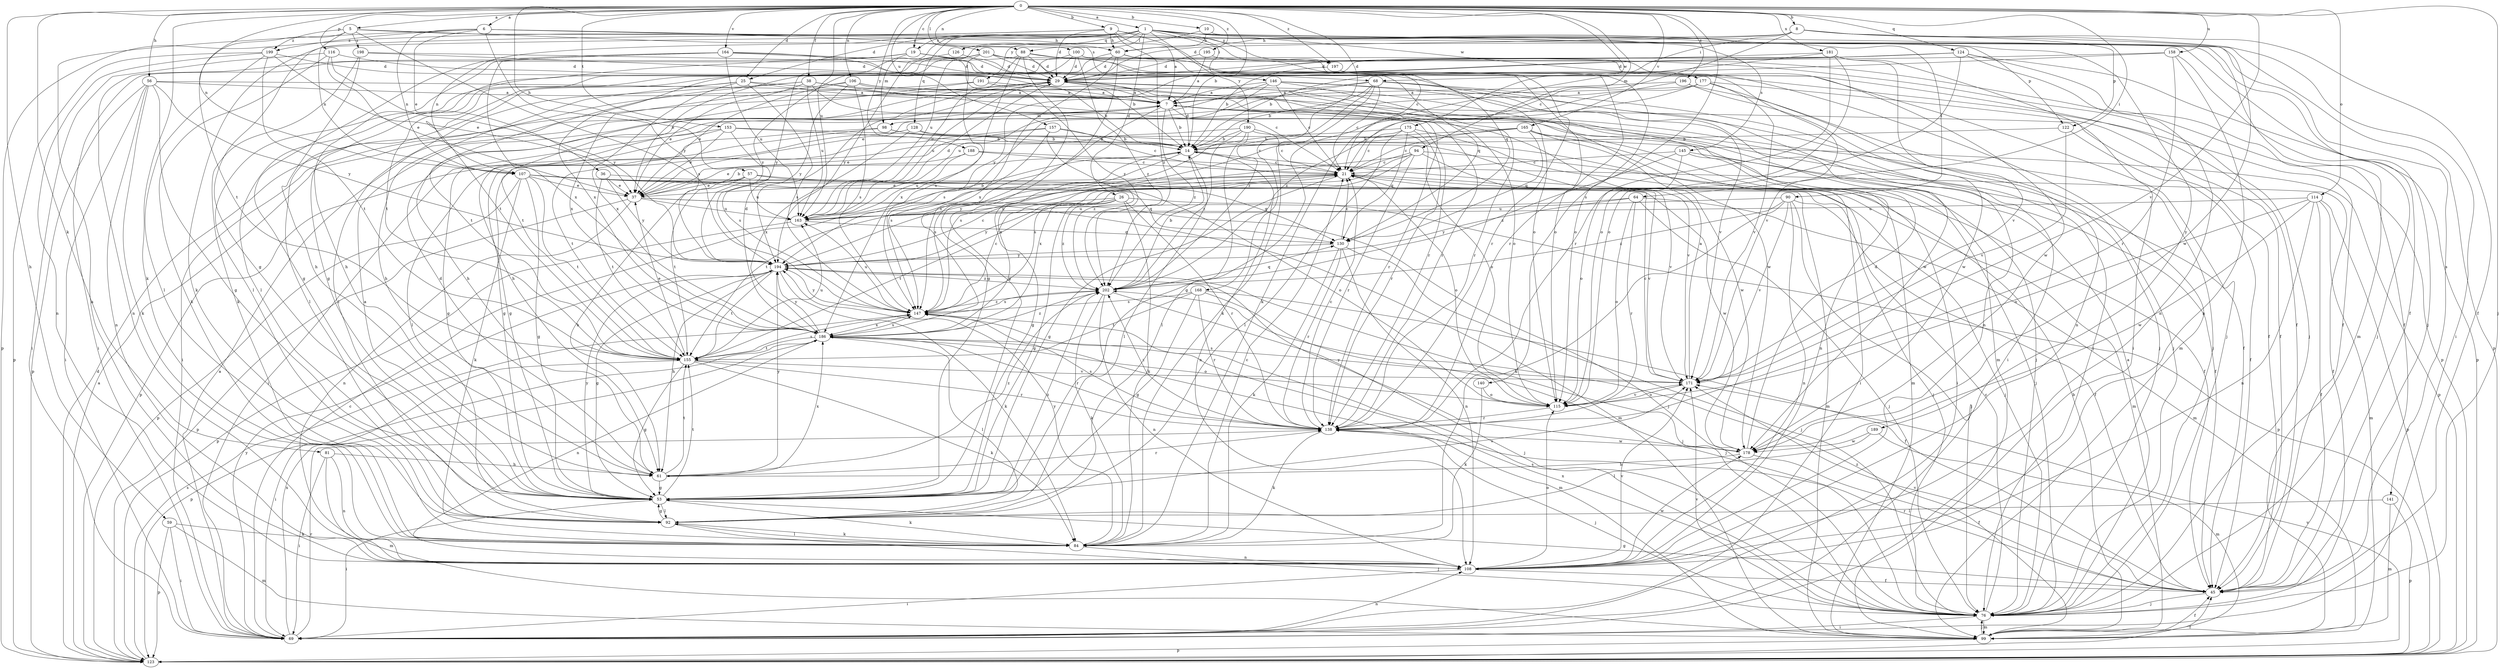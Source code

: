 strict digraph  {
0;
1;
5;
6;
7;
8;
9;
10;
14;
19;
21;
25;
26;
29;
36;
37;
38;
45;
53;
56;
57;
59;
60;
61;
64;
68;
69;
76;
81;
84;
88;
90;
92;
94;
98;
99;
100;
106;
107;
108;
114;
115;
116;
122;
123;
124;
126;
128;
130;
138;
140;
141;
145;
146;
147;
153;
155;
157;
158;
163;
164;
165;
168;
171;
175;
177;
178;
181;
186;
188;
189;
190;
191;
194;
195;
196;
197;
198;
199;
201;
202;
0 -> 1  [label=a];
0 -> 5  [label=a];
0 -> 6  [label=a];
0 -> 8  [label=b];
0 -> 9  [label=b];
0 -> 10  [label=b];
0 -> 14  [label=b];
0 -> 19  [label=c];
0 -> 25  [label=d];
0 -> 38  [label=f];
0 -> 56  [label=h];
0 -> 57  [label=h];
0 -> 59  [label=h];
0 -> 64  [label=i];
0 -> 76  [label=j];
0 -> 81  [label=k];
0 -> 84  [label=k];
0 -> 88  [label=l];
0 -> 94  [label=m];
0 -> 100  [label=n];
0 -> 106  [label=n];
0 -> 107  [label=n];
0 -> 114  [label=o];
0 -> 116  [label=p];
0 -> 124  [label=q];
0 -> 140  [label=s];
0 -> 153  [label=t];
0 -> 157  [label=u];
0 -> 158  [label=u];
0 -> 163  [label=u];
0 -> 164  [label=v];
0 -> 165  [label=v];
0 -> 168  [label=v];
0 -> 171  [label=v];
0 -> 175  [label=w];
0 -> 181  [label=x];
0 -> 188  [label=y];
0 -> 195  [label=z];
0 -> 196  [label=z];
0 -> 197  [label=z];
1 -> 19  [label=c];
1 -> 25  [label=d];
1 -> 26  [label=d];
1 -> 68  [label=i];
1 -> 84  [label=k];
1 -> 88  [label=l];
1 -> 90  [label=l];
1 -> 98  [label=m];
1 -> 107  [label=n];
1 -> 122  [label=p];
1 -> 126  [label=q];
1 -> 128  [label=q];
1 -> 130  [label=q];
1 -> 141  [label=s];
1 -> 145  [label=s];
1 -> 177  [label=w];
1 -> 189  [label=y];
1 -> 190  [label=y];
1 -> 191  [label=y];
1 -> 197  [label=z];
5 -> 76  [label=j];
5 -> 107  [label=n];
5 -> 146  [label=s];
5 -> 147  [label=s];
5 -> 155  [label=t];
5 -> 198  [label=z];
5 -> 199  [label=z];
6 -> 36  [label=e];
6 -> 45  [label=f];
6 -> 60  [label=h];
6 -> 107  [label=n];
6 -> 108  [label=n];
6 -> 194  [label=y];
6 -> 199  [label=z];
6 -> 201  [label=z];
7 -> 14  [label=b];
7 -> 45  [label=f];
7 -> 76  [label=j];
7 -> 98  [label=m];
7 -> 138  [label=r];
7 -> 147  [label=s];
7 -> 202  [label=z];
8 -> 21  [label=c];
8 -> 29  [label=d];
8 -> 45  [label=f];
8 -> 60  [label=h];
8 -> 68  [label=i];
8 -> 69  [label=i];
8 -> 122  [label=p];
8 -> 178  [label=w];
9 -> 7  [label=a];
9 -> 21  [label=c];
9 -> 29  [label=d];
9 -> 53  [label=g];
9 -> 60  [label=h];
9 -> 99  [label=m];
9 -> 123  [label=p];
9 -> 202  [label=z];
10 -> 60  [label=h];
10 -> 123  [label=p];
10 -> 163  [label=u];
14 -> 21  [label=c];
14 -> 29  [label=d];
14 -> 53  [label=g];
14 -> 92  [label=l];
14 -> 108  [label=n];
14 -> 147  [label=s];
19 -> 29  [label=d];
19 -> 45  [label=f];
19 -> 92  [label=l];
19 -> 108  [label=n];
19 -> 194  [label=y];
19 -> 202  [label=z];
21 -> 37  [label=e];
21 -> 53  [label=g];
21 -> 99  [label=m];
21 -> 115  [label=o];
21 -> 155  [label=t];
21 -> 171  [label=v];
25 -> 7  [label=a];
25 -> 61  [label=h];
25 -> 76  [label=j];
25 -> 92  [label=l];
25 -> 147  [label=s];
25 -> 186  [label=x];
26 -> 53  [label=g];
26 -> 84  [label=k];
26 -> 123  [label=p];
26 -> 138  [label=r];
26 -> 155  [label=t];
26 -> 163  [label=u];
26 -> 194  [label=y];
26 -> 202  [label=z];
29 -> 7  [label=a];
29 -> 115  [label=o];
29 -> 138  [label=r];
29 -> 155  [label=t];
29 -> 163  [label=u];
29 -> 178  [label=w];
36 -> 37  [label=e];
36 -> 155  [label=t];
36 -> 178  [label=w];
36 -> 194  [label=y];
37 -> 14  [label=b];
37 -> 76  [label=j];
37 -> 99  [label=m];
37 -> 108  [label=n];
37 -> 123  [label=p];
37 -> 163  [label=u];
38 -> 7  [label=a];
38 -> 21  [label=c];
38 -> 37  [label=e];
38 -> 92  [label=l];
38 -> 138  [label=r];
38 -> 155  [label=t];
38 -> 163  [label=u];
45 -> 53  [label=g];
45 -> 76  [label=j];
45 -> 138  [label=r];
45 -> 171  [label=v];
53 -> 7  [label=a];
53 -> 69  [label=i];
53 -> 84  [label=k];
53 -> 92  [label=l];
53 -> 155  [label=t];
53 -> 171  [label=v];
53 -> 194  [label=y];
53 -> 202  [label=z];
56 -> 7  [label=a];
56 -> 45  [label=f];
56 -> 53  [label=g];
56 -> 69  [label=i];
56 -> 84  [label=k];
56 -> 108  [label=n];
56 -> 123  [label=p];
56 -> 194  [label=y];
57 -> 37  [label=e];
57 -> 61  [label=h];
57 -> 76  [label=j];
57 -> 130  [label=q];
57 -> 155  [label=t];
57 -> 163  [label=u];
59 -> 69  [label=i];
59 -> 84  [label=k];
59 -> 99  [label=m];
59 -> 123  [label=p];
60 -> 29  [label=d];
60 -> 53  [label=g];
60 -> 123  [label=p];
60 -> 138  [label=r];
60 -> 155  [label=t];
60 -> 186  [label=x];
61 -> 29  [label=d];
61 -> 53  [label=g];
61 -> 138  [label=r];
61 -> 155  [label=t];
61 -> 186  [label=x];
61 -> 194  [label=y];
61 -> 202  [label=z];
64 -> 76  [label=j];
64 -> 99  [label=m];
64 -> 115  [label=o];
64 -> 138  [label=r];
64 -> 163  [label=u];
64 -> 194  [label=y];
68 -> 7  [label=a];
68 -> 14  [label=b];
68 -> 21  [label=c];
68 -> 61  [label=h];
68 -> 69  [label=i];
68 -> 84  [label=k];
68 -> 108  [label=n];
68 -> 178  [label=w];
68 -> 202  [label=z];
69 -> 7  [label=a];
69 -> 21  [label=c];
69 -> 108  [label=n];
69 -> 138  [label=r];
69 -> 186  [label=x];
69 -> 194  [label=y];
76 -> 7  [label=a];
76 -> 21  [label=c];
76 -> 69  [label=i];
76 -> 99  [label=m];
76 -> 147  [label=s];
76 -> 171  [label=v];
76 -> 186  [label=x];
81 -> 61  [label=h];
81 -> 69  [label=i];
81 -> 99  [label=m];
81 -> 108  [label=n];
84 -> 21  [label=c];
84 -> 92  [label=l];
84 -> 108  [label=n];
84 -> 194  [label=y];
88 -> 29  [label=d];
88 -> 53  [label=g];
88 -> 69  [label=i];
88 -> 76  [label=j];
88 -> 115  [label=o];
88 -> 163  [label=u];
88 -> 186  [label=x];
90 -> 45  [label=f];
90 -> 76  [label=j];
90 -> 84  [label=k];
90 -> 108  [label=n];
90 -> 163  [label=u];
90 -> 171  [label=v];
90 -> 202  [label=z];
92 -> 53  [label=g];
92 -> 76  [label=j];
92 -> 84  [label=k];
94 -> 21  [label=c];
94 -> 45  [label=f];
94 -> 138  [label=r];
94 -> 147  [label=s];
94 -> 171  [label=v];
94 -> 186  [label=x];
94 -> 194  [label=y];
98 -> 14  [label=b];
98 -> 92  [label=l];
98 -> 99  [label=m];
98 -> 123  [label=p];
99 -> 14  [label=b];
99 -> 45  [label=f];
99 -> 76  [label=j];
99 -> 123  [label=p];
99 -> 202  [label=z];
100 -> 29  [label=d];
100 -> 76  [label=j];
100 -> 138  [label=r];
100 -> 155  [label=t];
100 -> 186  [label=x];
100 -> 202  [label=z];
106 -> 7  [label=a];
106 -> 37  [label=e];
106 -> 76  [label=j];
106 -> 99  [label=m];
106 -> 147  [label=s];
106 -> 186  [label=x];
106 -> 194  [label=y];
107 -> 37  [label=e];
107 -> 53  [label=g];
107 -> 76  [label=j];
107 -> 84  [label=k];
107 -> 99  [label=m];
107 -> 115  [label=o];
107 -> 123  [label=p];
107 -> 130  [label=q];
107 -> 155  [label=t];
108 -> 45  [label=f];
108 -> 69  [label=i];
108 -> 115  [label=o];
108 -> 171  [label=v];
108 -> 178  [label=w];
114 -> 45  [label=f];
114 -> 99  [label=m];
114 -> 108  [label=n];
114 -> 115  [label=o];
114 -> 123  [label=p];
114 -> 163  [label=u];
114 -> 178  [label=w];
115 -> 138  [label=r];
115 -> 171  [label=v];
116 -> 29  [label=d];
116 -> 37  [label=e];
116 -> 69  [label=i];
116 -> 84  [label=k];
116 -> 194  [label=y];
122 -> 14  [label=b];
122 -> 45  [label=f];
122 -> 171  [label=v];
123 -> 7  [label=a];
123 -> 29  [label=d];
123 -> 45  [label=f];
123 -> 147  [label=s];
123 -> 171  [label=v];
124 -> 29  [label=d];
124 -> 37  [label=e];
124 -> 45  [label=f];
124 -> 108  [label=n];
124 -> 115  [label=o];
124 -> 123  [label=p];
124 -> 194  [label=y];
126 -> 29  [label=d];
126 -> 194  [label=y];
128 -> 14  [label=b];
128 -> 53  [label=g];
128 -> 115  [label=o];
128 -> 186  [label=x];
130 -> 21  [label=c];
130 -> 76  [label=j];
130 -> 84  [label=k];
130 -> 108  [label=n];
130 -> 138  [label=r];
130 -> 194  [label=y];
138 -> 21  [label=c];
138 -> 76  [label=j];
138 -> 84  [label=k];
138 -> 147  [label=s];
138 -> 178  [label=w];
138 -> 202  [label=z];
140 -> 84  [label=k];
140 -> 115  [label=o];
141 -> 92  [label=l];
141 -> 99  [label=m];
141 -> 123  [label=p];
145 -> 21  [label=c];
145 -> 45  [label=f];
145 -> 76  [label=j];
145 -> 115  [label=o];
145 -> 202  [label=z];
146 -> 7  [label=a];
146 -> 21  [label=c];
146 -> 76  [label=j];
146 -> 138  [label=r];
146 -> 147  [label=s];
146 -> 163  [label=u];
146 -> 171  [label=v];
147 -> 21  [label=c];
147 -> 163  [label=u];
147 -> 186  [label=x];
147 -> 194  [label=y];
147 -> 202  [label=z];
153 -> 14  [label=b];
153 -> 37  [label=e];
153 -> 53  [label=g];
153 -> 69  [label=i];
153 -> 147  [label=s];
153 -> 171  [label=v];
155 -> 37  [label=e];
155 -> 53  [label=g];
155 -> 69  [label=i];
155 -> 84  [label=k];
155 -> 138  [label=r];
155 -> 147  [label=s];
155 -> 163  [label=u];
155 -> 171  [label=v];
157 -> 14  [label=b];
157 -> 21  [label=c];
157 -> 37  [label=e];
157 -> 53  [label=g];
157 -> 147  [label=s];
157 -> 202  [label=z];
158 -> 14  [label=b];
158 -> 29  [label=d];
158 -> 76  [label=j];
158 -> 108  [label=n];
158 -> 138  [label=r];
163 -> 14  [label=b];
163 -> 29  [label=d];
163 -> 123  [label=p];
163 -> 130  [label=q];
164 -> 14  [label=b];
164 -> 29  [label=d];
164 -> 53  [label=g];
164 -> 61  [label=h];
164 -> 115  [label=o];
164 -> 163  [label=u];
164 -> 186  [label=x];
165 -> 14  [label=b];
165 -> 21  [label=c];
165 -> 69  [label=i];
165 -> 108  [label=n];
165 -> 130  [label=q];
165 -> 178  [label=w];
165 -> 186  [label=x];
168 -> 45  [label=f];
168 -> 53  [label=g];
168 -> 76  [label=j];
168 -> 138  [label=r];
168 -> 147  [label=s];
168 -> 155  [label=t];
171 -> 7  [label=a];
171 -> 21  [label=c];
171 -> 115  [label=o];
171 -> 147  [label=s];
175 -> 14  [label=b];
175 -> 21  [label=c];
175 -> 69  [label=i];
175 -> 92  [label=l];
175 -> 130  [label=q];
175 -> 138  [label=r];
177 -> 7  [label=a];
177 -> 37  [label=e];
177 -> 45  [label=f];
177 -> 108  [label=n];
177 -> 171  [label=v];
177 -> 202  [label=z];
178 -> 29  [label=d];
178 -> 45  [label=f];
178 -> 61  [label=h];
178 -> 194  [label=y];
181 -> 29  [label=d];
181 -> 69  [label=i];
181 -> 84  [label=k];
181 -> 115  [label=o];
181 -> 138  [label=r];
181 -> 171  [label=v];
186 -> 29  [label=d];
186 -> 92  [label=l];
186 -> 99  [label=m];
186 -> 108  [label=n];
186 -> 115  [label=o];
186 -> 123  [label=p];
186 -> 138  [label=r];
186 -> 147  [label=s];
186 -> 155  [label=t];
186 -> 194  [label=y];
186 -> 202  [label=z];
188 -> 21  [label=c];
188 -> 37  [label=e];
188 -> 45  [label=f];
188 -> 163  [label=u];
189 -> 92  [label=l];
189 -> 99  [label=m];
189 -> 178  [label=w];
190 -> 14  [label=b];
190 -> 21  [label=c];
190 -> 92  [label=l];
190 -> 123  [label=p];
190 -> 147  [label=s];
190 -> 155  [label=t];
190 -> 202  [label=z];
191 -> 7  [label=a];
191 -> 14  [label=b];
191 -> 61  [label=h];
191 -> 69  [label=i];
194 -> 21  [label=c];
194 -> 53  [label=g];
194 -> 61  [label=h];
194 -> 76  [label=j];
194 -> 84  [label=k];
194 -> 155  [label=t];
194 -> 202  [label=z];
195 -> 7  [label=a];
195 -> 29  [label=d];
195 -> 178  [label=w];
196 -> 7  [label=a];
196 -> 53  [label=g];
196 -> 76  [label=j];
196 -> 178  [label=w];
197 -> 14  [label=b];
197 -> 115  [label=o];
198 -> 29  [label=d];
198 -> 61  [label=h];
198 -> 84  [label=k];
198 -> 130  [label=q];
199 -> 29  [label=d];
199 -> 37  [label=e];
199 -> 92  [label=l];
199 -> 108  [label=n];
199 -> 123  [label=p];
199 -> 155  [label=t];
201 -> 29  [label=d];
201 -> 45  [label=f];
201 -> 53  [label=g];
201 -> 92  [label=l];
201 -> 99  [label=m];
201 -> 147  [label=s];
201 -> 171  [label=v];
201 -> 194  [label=y];
202 -> 14  [label=b];
202 -> 76  [label=j];
202 -> 84  [label=k];
202 -> 108  [label=n];
202 -> 130  [label=q];
202 -> 147  [label=s];
}
